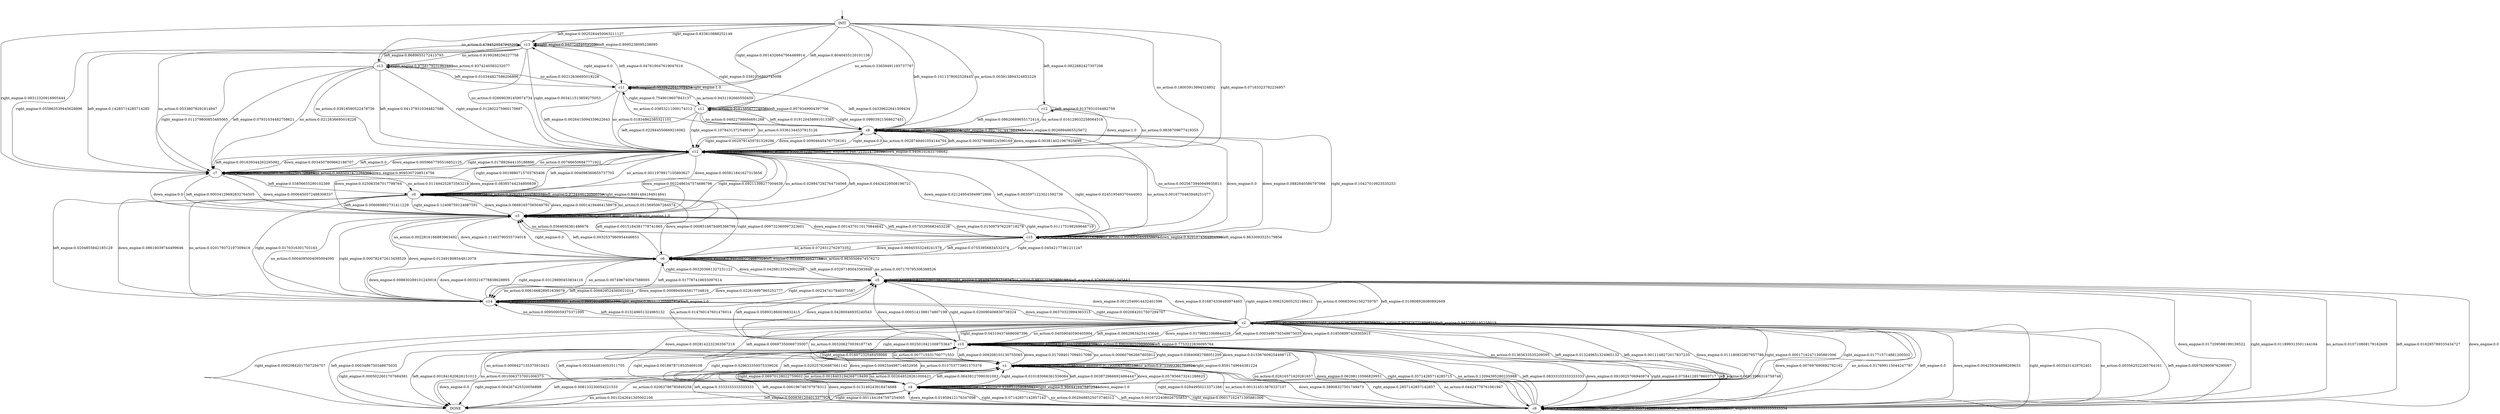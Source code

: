 digraph mdp_dqn {
q0 [label=INIT];
q1 [label=c13];
q2 [label=c11];
q3 [label=c7];
q4 [label=c12];
q5 [label=c11];
q6 [label=c13];
q7 [label=c8];
q8 [label=c12];
q9 [label=c3];
q10 [label=c15];
q11 [label=c0];
q12 [label=c14];
q13 [label=c6];
q14 [label=c5];
q15 [label=c2];
q16 [label=c4];
q17 [label=c9];
q18 [label=c1];
q19 [label=c10];
q20 [label=DONE];
q0 -> q1  [label="right_engine:0.833810888252149"];
q0 -> q3  [label="right_engine:0.09312320916905444"];
q0 -> q4  [label="right_engine:0.07163323782234957"];
q0 -> q2  [label="right_engine:0.0014326647564469914"];
q0 -> q2  [label="left_engine:0.8040455120101138"];
q0 -> q7  [label="left_engine:0.1011378002528445"];
q0 -> q8  [label="left_engine:0.0922882427307206"];
q0 -> q1  [label="left_engine:0.0025284450063211127"];
q0 -> q5  [label="no_action:0.33659491193737767"];
q0 -> q6  [label="no_action:0.4794520547945205"];
q0 -> q4  [label="no_action:0.18003913894324852"];
q0 -> q7  [label="no_action:0.003913894324853229"];
q1 -> q1  [label="right_engine:0.940724946695096"];
q1 -> q4  [label="right_engine:0.003411513859275053"];
q1 -> q3  [label="right_engine:0.055863539445628996"];
q1 -> q6  [label="no_action:0.9199288256227758"];
q1 -> q4  [label="no_action:0.026690391459074734"];
q1 -> q3  [label="no_action:0.05338078291814947"];
q1 -> q1  [label="left_engine:0.8095238095238095"];
q1 -> q3  [label="left_engine:0.14285714285714285"];
q1 -> q2  [label="left_engine:0.047619047619047616"];
q2 -> q2  [label="left_engine:0.9539622641509434"];
q2 -> q7  [label="left_engine:0.04339622641509434"];
q2 -> q4  [label="left_engine:0.0026415094339622643"];
q2 -> q5  [label="no_action:0.9431192660550459"];
q2 -> q4  [label="no_action:0.01834862385321101"];
q2 -> q7  [label="no_action:0.03853211009174312"];
q2 -> q2  [label="right_engine:1.0"];
q2 -> q1  [label="right_engine:0.0"];
q3 -> q3  [label="right_engine:1.0"];
q3 -> q3  [label="left_engine:0.9610921501706484"];
q3 -> q4  [label="left_engine:0.0"];
q3 -> q11  [label="left_engine:0.03856655290102389"];
q3 -> q9  [label="left_engine:0.00034129692832764505"];
q3 -> q3  [label="no_action:0.9885057471264368"];
q3 -> q11  [label="no_action:0.011494252873563218"];
q3 -> q3  [label="down_engine:0.9095307208514756"];
q3 -> q4  [label="down_engine:0.0059667795516852125"];
q3 -> q11  [label="down_engine:0.08385744234800839"];
q3 -> q9  [label="down_engine:0.0006450572488308337"];
q4 -> q3  [label="right_engine:0.017892644135188866"];
q4 -> q4  [label="right_engine:0.8634857521537442"];
q4 -> q9  [label="right_engine:0.09211398277004638"];
q4 -> q10  [label="right_engine:0.024519549370444003"];
q4 -> q11  [label="right_engine:0.0019880715705765406"];
q4 -> q7  [label="right_engine:0.0"];
q4 -> q4  [label="no_action:0.9566363200766651"];
q4 -> q7  [label="no_action:0.0028749401054144704"];
q4 -> q3  [label="no_action:0.007666506947771922"];
q4 -> q9  [label="no_action:0.029947292764734068"];
q4 -> q11  [label="no_action:0.0011978917105893627"];
q4 -> q10  [label="no_action:0.0016770483948251077"];
q4 -> q4  [label="left_engine:0.9467213114754098"];
q4 -> q7  [label="left_engine:0.003278688524590164"];
q4 -> q3  [label="left_engine:0.001639344262295082"];
q4 -> q9  [label="left_engine:0.04426229508196721"];
q4 -> q11  [label="left_engine:0.004098360655737705"];
q4 -> q4  [label="down_engine:0.9406102433708682"];
q4 -> q7  [label="down_engine:0.003814021067925899"];
q4 -> q3  [label="down_engine:0.0034507809662186707"];
q4 -> q9  [label="down_engine:0.025063567017798764"];
q4 -> q10  [label="down_engine:0.021249545949872866"];
q4 -> q11  [label="down_engine:0.005811841627315656"];
q5 -> q5  [label="no_action:0.9181585677749361"];
q5 -> q4  [label="no_action:0.03361344537815126"];
q5 -> q7  [label="no_action:0.04822798684691268"];
q5 -> q5  [label="left_engine:0.9579349904397706"];
q5 -> q4  [label="left_engine:0.022944550669216062"];
q5 -> q7  [label="left_engine:0.019120458891013385"];
q5 -> q2  [label="right_engine:0.7549019607843137"];
q5 -> q4  [label="right_engine:0.10784313725490197"];
q5 -> q1  [label="right_engine:0.0392156862745098"];
q5 -> q7  [label="right_engine:0.09803921568627451"];
q6 -> q6  [label="right_engine:0.9758179231863442"];
q6 -> q4  [label="right_engine:0.012802275960170697"];
q6 -> q3  [label="right_engine:0.011379800853485065"];
q6 -> q6  [label="no_action:0.9374240583232077"];
q6 -> q4  [label="no_action:0.03918590522478736"];
q6 -> q3  [label="no_action:0.0212636695018226"];
q6 -> q2  [label="no_action:0.00212636695018226"];
q6 -> q1  [label="left_engine:0.8689655172413793"];
q6 -> q3  [label="left_engine:0.07931034482758621"];
q6 -> q2  [label="left_engine:0.010344827586206896"];
q6 -> q4  [label="left_engine:0.041379310344827586"];
q7 -> q7  [label="left_engine:1.0"];
q7 -> q7  [label="no_action:0.9974326059050064"];
q7 -> q10  [label="no_action:0.0025673940949935813"];
q7 -> q7  [label="right_engine:0.8927507447864945"];
q7 -> q4  [label="right_engine:0.0029791459781529296"];
q7 -> q10  [label="right_engine:0.10427010923535253"];
q7 -> q7  [label="down_engine:0.9026894865525672"];
q7 -> q4  [label="down_engine:0.009046454767726161"];
q7 -> q10  [label="down_engine:0.0882640586797066"];
q8 -> q8  [label="left_engine:0.9137931034482759"];
q8 -> q7  [label="left_engine:0.08620689655172414"];
q8 -> q4  [label="no_action:0.9838709677419355"];
q8 -> q7  [label="no_action:0.016129032258064516"];
q8 -> q4  [label="down_engine:1.0"];
q9 -> q9  [label="down_engine:0.7883070992611628"];
q9 -> q10  [label="down_engine:0.015097976228718278"];
q9 -> q4  [label="down_engine:0.0022486347574686796"];
q9 -> q11  [label="down_engine:0.06681657565049791"];
q9 -> q3  [label="down_engine:0.0"];
q9 -> q13  [label="down_engine:0.11403790555734018"];
q9 -> q12  [label="down_engine:0.013491808544812078"];
q9 -> q9  [label="no_action:1.0"];
q9 -> q9  [label="left_engine:1.0"];
q9 -> q9  [label="right_engine:1.0"];
q10 -> q10  [label="right_engine:0.9434030281182408"];
q10 -> q9  [label="right_engine:0.011175198269646719"];
q10 -> q13  [label="right_engine:0.04542177361211247"];
q10 -> q10  [label="no_action:0.8906030855539971"];
q10 -> q9  [label="no_action:0.0364656381486676"];
q10 -> q13  [label="no_action:0.0729312762973352"];
q10 -> q10  [label="down_engine:0.9291074564904998"];
q10 -> q9  [label="down_engine:0.0014370110170844642"];
q10 -> q7  [label="down_engine:0.0"];
q10 -> q13  [label="down_engine:0.06945553249241578"];
q10 -> q9  [label="left_engine:0.05755395683453238"];
q10 -> q10  [label="left_engine:0.8633093525179856"];
q10 -> q4  [label="left_engine:0.0035971223021582736"];
q10 -> q13  [label="left_engine:0.07553956834532374"];
q11 -> q11  [label="down_engine:0.9128459900638751"];
q11 -> q12  [label="down_engine:0.08616039744499646"];
q11 -> q13  [label="down_engine:0.0008516678495386799"];
q11 -> q9  [label="down_engine:0.00014194464158978"];
q11 -> q9  [label="no_action:0.0515695067264574"];
q11 -> q11  [label="no_action:0.9282511210762332"];
q11 -> q12  [label="no_action:0.020179372197309416"];
q11 -> q11  [label="left_engine:0.9734446130500759"];
q11 -> q12  [label="left_engine:0.0204855842185129"];
q11 -> q9  [label="left_engine:0.006069802731411229"];
q11 -> q9  [label="right_engine:0.12408759124087591"];
q11 -> q11  [label="right_engine:0.8491484184914841"];
q11 -> q12  [label="right_engine:0.0170316301703163"];
q11 -> q13  [label="right_engine:0.009732360097323601"];
q12 -> q12  [label="down_engine:0.9101580842072312"];
q12 -> q15  [label="down_engine:0.06370323994365315"];
q12 -> q13  [label="down_engine:0.0035216778838628895"];
q12 -> q14  [label="down_engine:0.022616997965252777"];
q12 -> q12  [label="no_action:0.9995904995904996"];
q12 -> q9  [label="no_action:0.0004095004095004095"];
q12 -> q12  [label="right_engine:0.9655712050078247"];
q12 -> q13  [label="right_engine:0.03129890453834116"];
q12 -> q9  [label="right_engine:0.000782472613458529"];
q12 -> q14  [label="right_engine:0.002347417840375587"];
q12 -> q12  [label="left_engine:1.0"];
q13 -> q13  [label="right_engine:1.0"];
q13 -> q9  [label="right_engine:0.0"];
q13 -> q13  [label="down_engine:0.9482883754687311"];
q13 -> q12  [label="down_engine:0.008830289101245918"];
q13 -> q14  [label="down_engine:0.04288133543002298"];
q13 -> q9  [label="left_engine:0.0032537960954446853"];
q13 -> q12  [label="left_engine:0.017787418655097614"];
q13 -> q11  [label="left_engine:0.0015184381778741865"];
q13 -> q13  [label="left_engine:0.944468546637744"];
q13 -> q14  [label="left_engine:0.03297180043383948"];
q13 -> q13  [label="no_action:0.9830508474576272"];
q13 -> q14  [label="no_action:0.007170795306388526"];
q13 -> q9  [label="no_action:0.0022816166883963492"];
q13 -> q12  [label="no_action:0.007496740547588005"];
q14 -> q14  [label="down_engine:0.9222216013857071"];
q14 -> q12  [label="down_engine:0.0008940045817734816"];
q14 -> q15  [label="down_engine:0.016874336480974465"];
q14 -> q17  [label="down_engine:0.017209588199139522"];
q14 -> q19  [label="down_engine:0.04280046935240543"];
q14 -> q13  [label="right_engine:0.003203661327231121"];
q14 -> q14  [label="right_engine:0.9848970251716247"];
q14 -> q17  [label="right_engine:0.011899313501144164"];
q14 -> q14  [label="no_action:0.9831223628691983"];
q14 -> q12  [label="no_action:0.006166828951639078"];
q14 -> q17  [label="no_action:0.010710808179162609"];
q14 -> q14  [label="left_engine:0.9768846861045443"];
q14 -> q12  [label="left_engine:0.006829524560021014"];
q14 -> q17  [label="left_engine:0.016285789335434727"];
q15 -> q15  [label="down_engine:0.9625023768777334"];
q15 -> q17  [label="down_engine:0.004259364898269633"];
q15 -> q16  [label="down_engine:0.011180832857957786"];
q15 -> q14  [label="down_engine:0.0012549914432401596"];
q15 -> q19  [label="down_engine:0.01798821068644229"];
q15 -> q18  [label="down_engine:0.0028142232363567218"];
q15 -> q15  [label="right_engine:0.9676948728636932"];
q15 -> q12  [label="right_engine:0.0020842017507294707"];
q15 -> q14  [label="right_engine:0.006252605252188412"];
q15 -> q16  [label="right_engine:0.017715714881200502"];
q15 -> q18  [label="right_engine:0.0025010421008753647"];
q15 -> q17  [label="right_engine:0.0035431429762401"];
q15 -> q20  [label="right_engine:0.00020842017507294707"];
q15 -> q15  [label="no_action:0.9634247714048213"];
q15 -> q12  [label="no_action:0.009500059375371095"];
q15 -> q14  [label="no_action:0.006650041562759767"];
q15 -> q18  [label="no_action:0.003206270039187745"];
q15 -> q16  [label="no_action:0.01365633535209595"];
q15 -> q17  [label="no_action:0.003562522265764161"];
q15 -> q15  [label="left_engine:0.9452580195258019"];
q15 -> q12  [label="left_engine:0.013249651324965132"];
q15 -> q14  [label="left_engine:0.010808926080892609"];
q15 -> q16  [label="left_engine:0.013249651324965132"];
q15 -> q18  [label="left_engine:0.00697350069735007"];
q15 -> q17  [label="left_engine:0.009762900976290097"];
q15 -> q19  [label="left_engine:0.0003486750348675035"];
q15 -> q20  [label="left_engine:0.0003486750348675035"];
q16 -> q16  [label="no_action:0.9951844940709084"];
q16 -> q18  [label="no_action:0.002648528261000421"];
q16 -> q20  [label="no_action:0.0013242641305002106"];
q16 -> q19  [label="no_action:0.0008427135375910431"];
q16 -> q16  [label="left_engine:0.9286510590858417"];
q16 -> q18  [label="left_engine:0.06438127090301003"];
q16 -> q17  [label="left_engine:0.0016722408026755853"];
q16 -> q15  [label="left_engine:0.0011148272017837235"];
q16 -> q19  [label="left_engine:0.0033444816053511705"];
q16 -> q20  [label="left_engine:0.0008361204013377926"];
q16 -> q16  [label="right_engine:0.9864416475972541"];
q16 -> q18  [label="right_engine:0.010183066361556064"];
q16 -> q20  [label="right_engine:0.0011441647597254005"];
q16 -> q19  [label="right_engine:0.0018878718535469108"];
q16 -> q15  [label="right_engine:0.00017162471395881006"];
q16 -> q17  [label="right_engine:0.00017162471395881006"];
q16 -> q16  [label="down_engine:1.0"];
q17 -> q17  [label="down_engine:0.5206438068579426"];
q17 -> q18  [label="down_engine:0.38908327501749473"];
q17 -> q15  [label="down_engine:0.007697690692792162"];
q17 -> q16  [label="down_engine:0.01959412176347096"];
q17 -> q19  [label="down_engine:0.06298110566829951"];
q17 -> q14  [label="down_engine:0.0"];
q17 -> q16  [label="right_engine:0.07142857142857142"];
q17 -> q17  [label="right_engine:0.2857142857142857"];
q17 -> q18  [label="right_engine:0.2857142857142857"];
q17 -> q19  [label="right_engine:0.35714285714285715"];
q17 -> q17  [label="no_action:0.8141592920353983"];
q17 -> q18  [label="no_action:0.04424778761061947"];
q17 -> q15  [label="no_action:0.017699115044247787"];
q17 -> q19  [label="no_action:0.12094395280235988"];
q17 -> q16  [label="no_action:0.0029498525073746312"];
q17 -> q18  [label="left_engine:0.3333333333333333"];
q17 -> q17  [label="left_engine:0.5833333333333334"];
q17 -> q19  [label="left_engine:0.08333333333333333"];
q17 -> q15  [label="left_engine:0.0"];
q18 -> q18  [label="left_engine:0.9817970565453137"];
q18 -> q20  [label="left_engine:0.008133230054221533"];
q18 -> q17  [label="left_engine:0.006196746707978312"];
q18 -> q16  [label="left_engine:0.0038729666924864447"];
q18 -> q18  [label="down_engine:0.9119000657462196"];
q18 -> q16  [label="down_engine:0.057856673241288625"];
q18 -> q17  [label="down_engine:0.013149243918474688"];
q18 -> q20  [label="down_engine:0.0"];
q18 -> q19  [label="down_engine:0.017094017094017096"];
q18 -> q18  [label="no_action:0.9755993361704924"];
q18 -> q17  [label="no_action:0.001314513876337107"];
q18 -> q16  [label="no_action:0.0018403194268719499"];
q18 -> q20  [label="no_action:0.02063786785849258"];
q18 -> q19  [label="no_action:0.000607962667805912"];
q18 -> q18  [label="right_engine:0.8591749644381224"];
q18 -> q16  [label="right_engine:0.06970128022759602"];
q18 -> q17  [label="right_engine:0.02844950213371266"];
q18 -> q19  [label="right_engine:0.03840682788051209"];
q18 -> q20  [label="right_engine:0.004267425320056899"];
q19 -> q19  [label="down_engine:0.8673521850899742"];
q19 -> q15  [label="down_engine:0.018508997429305913"];
q19 -> q18  [label="down_engine:0.013367609254498715"];
q19 -> q17  [label="down_engine:0.0910025706940874"];
q19 -> q16  [label="down_engine:0.009254498714652956"];
q19 -> q14  [label="down_engine:0.0005141388174807198"];
q19 -> q15  [label="right_engine:0.043194374686087396"];
q19 -> q16  [label="right_engine:0.029633350075339026"];
q19 -> q19  [label="right_engine:0.8146659969864389"];
q19 -> q14  [label="right_engine:0.020090406830738324"];
q19 -> q18  [label="right_engine:0.01607232546459066"];
q19 -> q17  [label="right_engine:0.07584128578603717"];
q19 -> q20  [label="right_engine:0.0005022601707684581"];
q19 -> q19  [label="no_action:0.8960080509896008"];
q19 -> q15  [label="no_action:0.04059040590405904"];
q19 -> q16  [label="no_action:0.013753773901375378"];
q19 -> q17  [label="no_action:0.02616571620261657"];
q19 -> q14  [label="no_action:0.014760147601476014"];
q19 -> q18  [label="no_action:0.007715531700771553"];
q19 -> q20  [label="no_action:0.0010063737001006373"];
q19 -> q19  [label="left_engine:0.7753222836095764"];
q19 -> q15  [label="left_engine:0.06629834254143646"];
q19 -> q16  [label="left_engine:0.020257826887661142"];
q19 -> q14  [label="left_engine:0.058931860036832415"];
q19 -> q17  [label="left_engine:0.06813996316758748"];
q19 -> q18  [label="left_engine:0.009208103130755065"];
q19 -> q20  [label="left_engine:0.001841620626151013"];
__start0 [label="", shape=none];
__start0 -> q0  [label=""];
}
